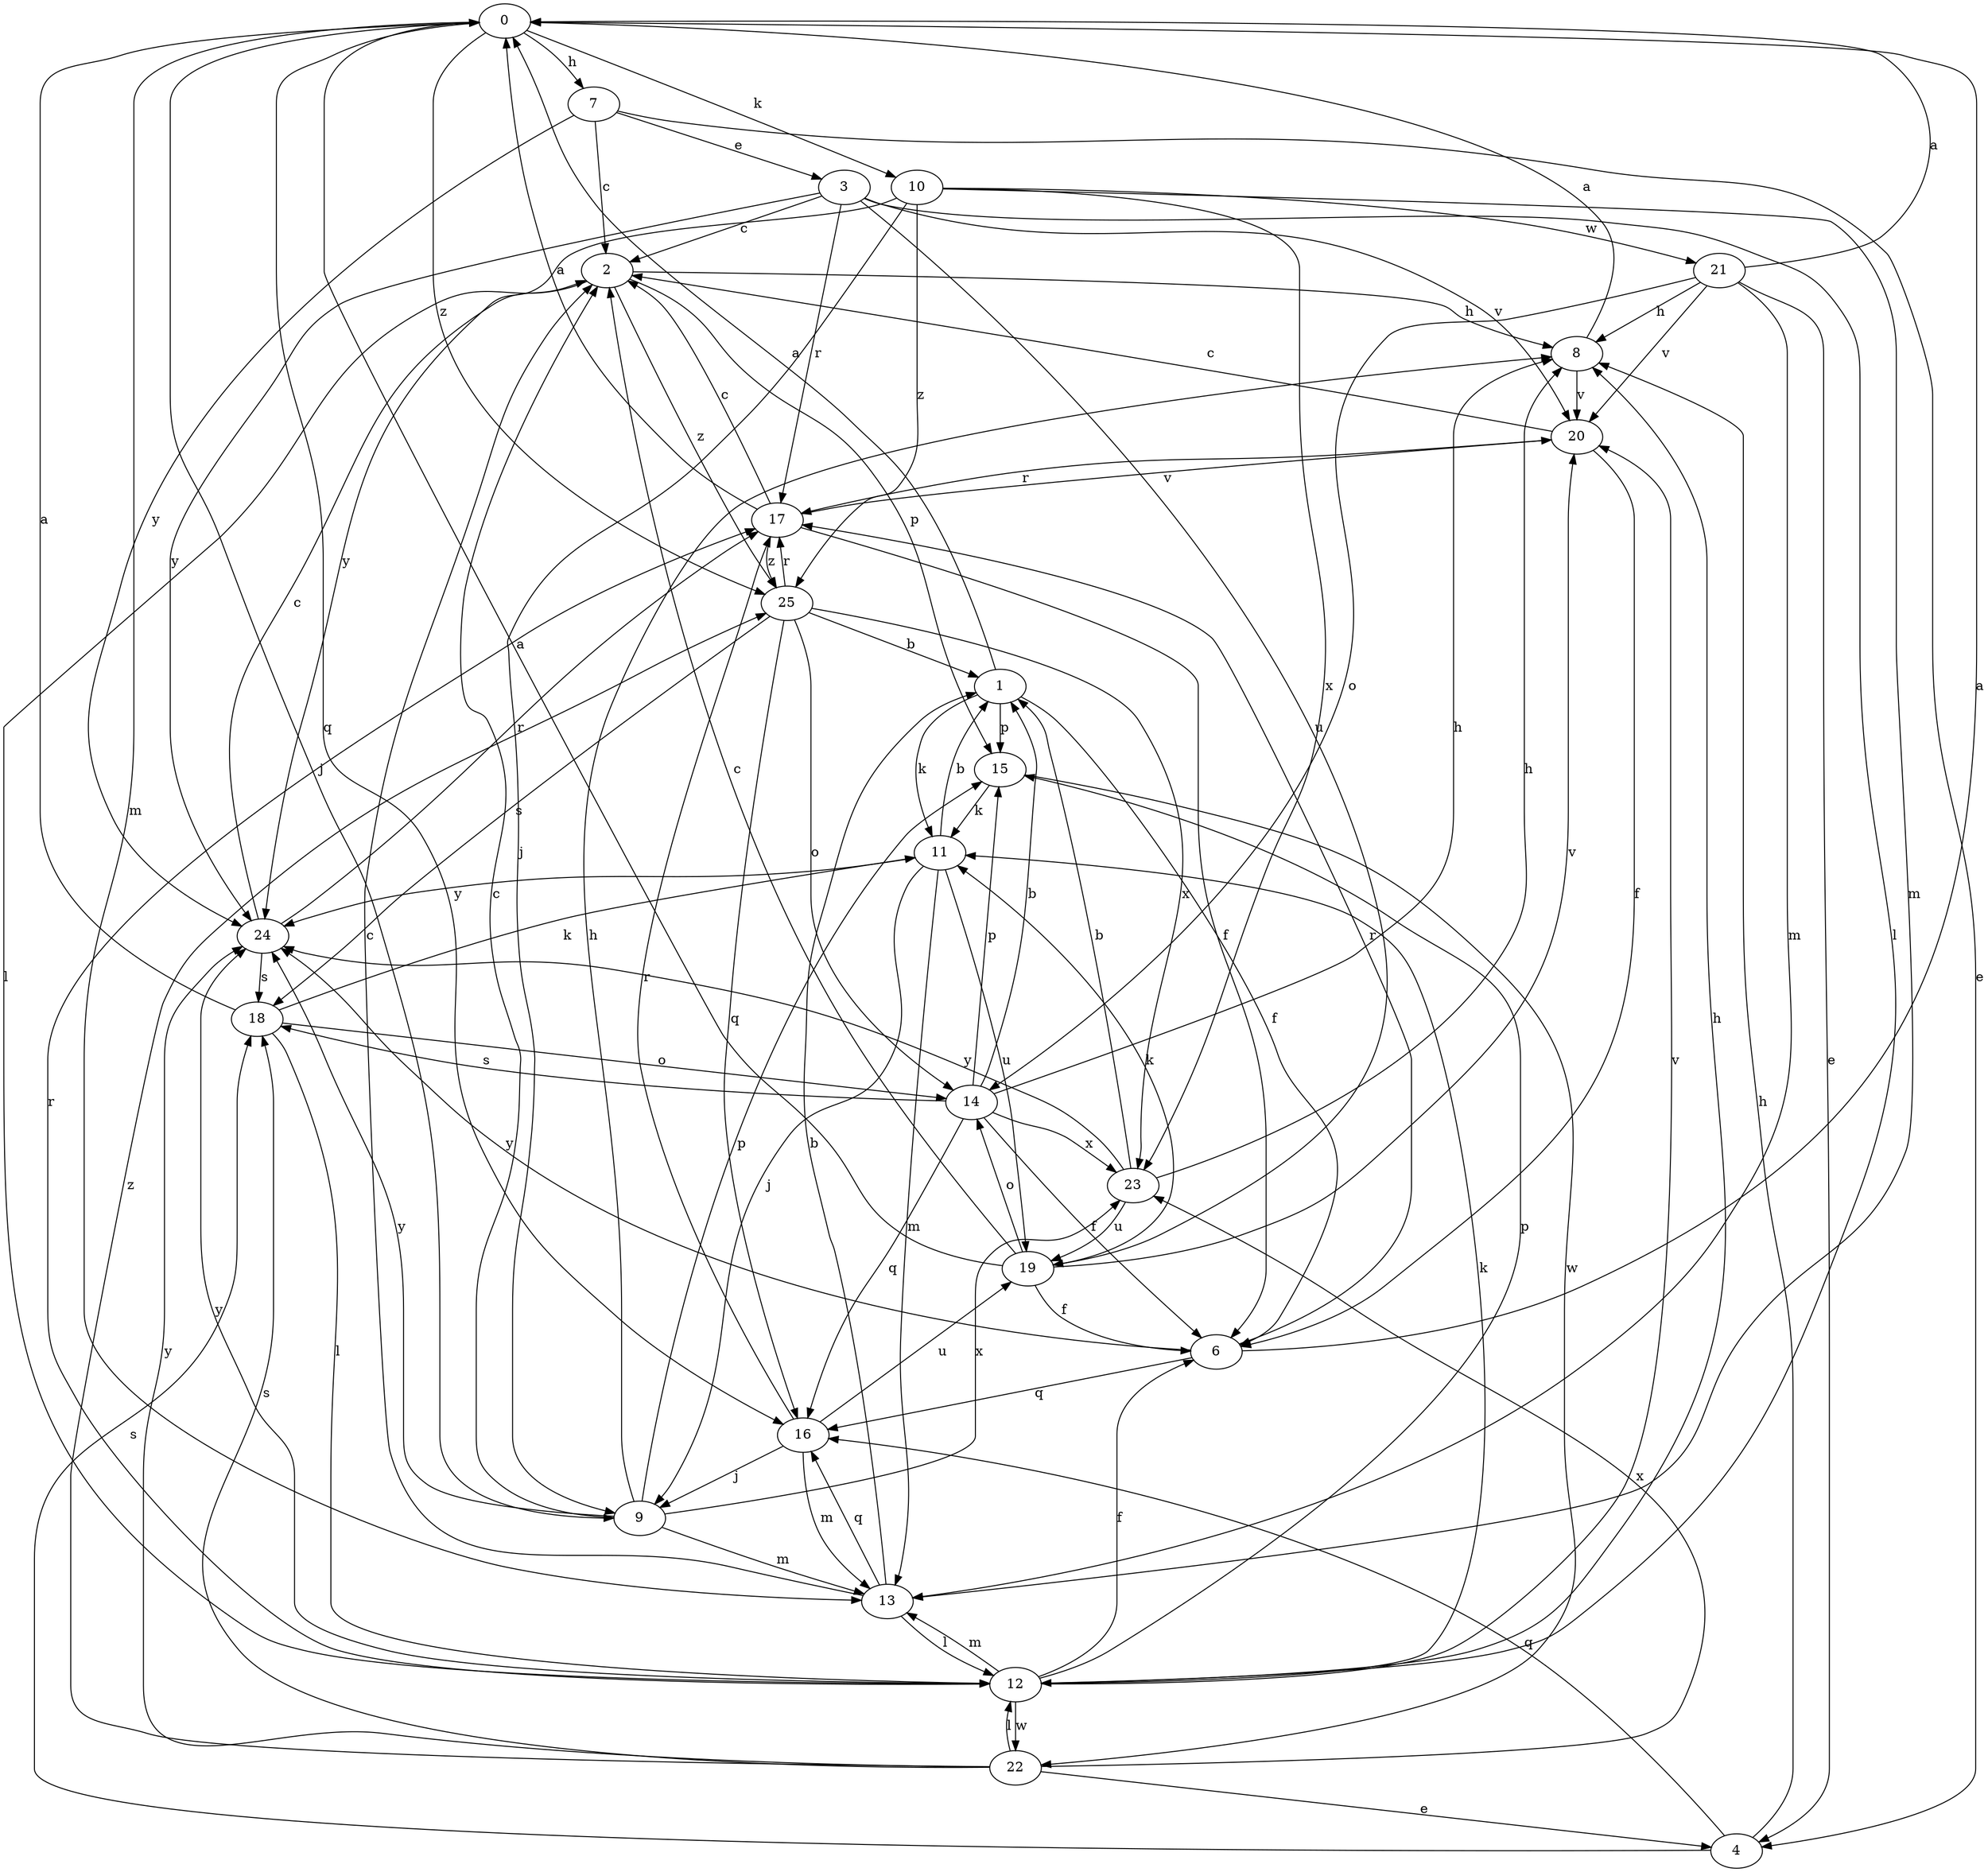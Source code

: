 strict digraph  {
0;
1;
2;
3;
4;
6;
7;
8;
9;
10;
11;
12;
13;
14;
15;
16;
17;
18;
19;
20;
21;
22;
23;
24;
25;
0 -> 7  [label=h];
0 -> 9  [label=j];
0 -> 10  [label=k];
0 -> 13  [label=m];
0 -> 16  [label=q];
0 -> 25  [label=z];
1 -> 0  [label=a];
1 -> 6  [label=f];
1 -> 11  [label=k];
1 -> 15  [label=p];
2 -> 8  [label=h];
2 -> 12  [label=l];
2 -> 15  [label=p];
2 -> 25  [label=z];
3 -> 2  [label=c];
3 -> 12  [label=l];
3 -> 17  [label=r];
3 -> 19  [label=u];
3 -> 20  [label=v];
3 -> 24  [label=y];
4 -> 8  [label=h];
4 -> 16  [label=q];
4 -> 18  [label=s];
6 -> 0  [label=a];
6 -> 16  [label=q];
6 -> 17  [label=r];
6 -> 24  [label=y];
7 -> 2  [label=c];
7 -> 3  [label=e];
7 -> 4  [label=e];
7 -> 24  [label=y];
8 -> 0  [label=a];
8 -> 20  [label=v];
9 -> 2  [label=c];
9 -> 8  [label=h];
9 -> 13  [label=m];
9 -> 15  [label=p];
9 -> 23  [label=x];
9 -> 24  [label=y];
10 -> 9  [label=j];
10 -> 13  [label=m];
10 -> 21  [label=w];
10 -> 23  [label=x];
10 -> 24  [label=y];
10 -> 25  [label=z];
11 -> 1  [label=b];
11 -> 9  [label=j];
11 -> 13  [label=m];
11 -> 19  [label=u];
11 -> 24  [label=y];
12 -> 6  [label=f];
12 -> 8  [label=h];
12 -> 11  [label=k];
12 -> 13  [label=m];
12 -> 15  [label=p];
12 -> 17  [label=r];
12 -> 20  [label=v];
12 -> 22  [label=w];
12 -> 24  [label=y];
13 -> 1  [label=b];
13 -> 2  [label=c];
13 -> 12  [label=l];
13 -> 16  [label=q];
14 -> 1  [label=b];
14 -> 6  [label=f];
14 -> 8  [label=h];
14 -> 15  [label=p];
14 -> 16  [label=q];
14 -> 18  [label=s];
14 -> 23  [label=x];
15 -> 11  [label=k];
15 -> 22  [label=w];
16 -> 9  [label=j];
16 -> 13  [label=m];
16 -> 17  [label=r];
16 -> 19  [label=u];
17 -> 0  [label=a];
17 -> 2  [label=c];
17 -> 6  [label=f];
17 -> 20  [label=v];
17 -> 25  [label=z];
18 -> 0  [label=a];
18 -> 11  [label=k];
18 -> 12  [label=l];
18 -> 14  [label=o];
19 -> 0  [label=a];
19 -> 2  [label=c];
19 -> 6  [label=f];
19 -> 11  [label=k];
19 -> 14  [label=o];
19 -> 20  [label=v];
20 -> 2  [label=c];
20 -> 6  [label=f];
20 -> 17  [label=r];
21 -> 0  [label=a];
21 -> 4  [label=e];
21 -> 8  [label=h];
21 -> 13  [label=m];
21 -> 14  [label=o];
21 -> 20  [label=v];
22 -> 4  [label=e];
22 -> 12  [label=l];
22 -> 18  [label=s];
22 -> 23  [label=x];
22 -> 24  [label=y];
22 -> 25  [label=z];
23 -> 1  [label=b];
23 -> 8  [label=h];
23 -> 19  [label=u];
23 -> 24  [label=y];
24 -> 2  [label=c];
24 -> 17  [label=r];
24 -> 18  [label=s];
25 -> 1  [label=b];
25 -> 14  [label=o];
25 -> 16  [label=q];
25 -> 17  [label=r];
25 -> 18  [label=s];
25 -> 23  [label=x];
}
